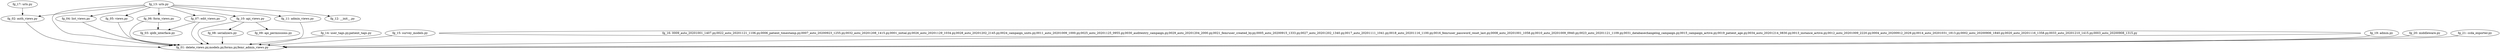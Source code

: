 digraph G { 
"fg_02: auth_views.py" -> "fg_01: delete_views.py,models.py,forms.py,femr_admin_views.py"; 
"fg_04: list_views.py" -> "fg_01: delete_views.py,models.py,forms.py,femr_admin_views.py"; 
"fg_05: views.py" -> "fg_01: delete_views.py,models.py,forms.py,femr_admin_views.py"; 
"fg_06: form_views.py" -> "fg_03: qldb_interface.py"; 
"fg_06: form_views.py" -> "fg_01: delete_views.py,models.py,forms.py,femr_admin_views.py"; 
"fg_07: edit_views.py" -> "fg_03: qldb_interface.py"; 
"fg_07: edit_views.py" -> "fg_01: delete_views.py,models.py,forms.py,femr_admin_views.py"; 
"fg_08: serializers.py" -> "fg_01: delete_views.py,models.py,forms.py,femr_admin_views.py"; 
"fg_10: api_views.py" -> "fg_01: delete_views.py,models.py,forms.py,femr_admin_views.py"; 
"fg_10: api_views.py" -> "fg_09: api_permissions.py"; 
"fg_10: api_views.py" -> "fg_08: serializers.py"; 
"fg_11: admin_views.py" -> "fg_01: delete_views.py,models.py,forms.py,femr_admin_views.py"; 
"fg_13: urls.py" -> "fg_01: delete_views.py,models.py,forms.py,femr_admin_views.py"; 
"fg_13: urls.py" -> "fg_04: list_views.py"; 
"fg_13: urls.py" -> "fg_05: views.py"; 
"fg_13: urls.py" -> "fg_12: __init__.py"; 
"fg_13: urls.py" -> "fg_07: edit_views.py"; 
"fg_13: urls.py" -> "fg_11: admin_views.py"; 
"fg_13: urls.py" -> "fg_02: auth_views.py"; 
"fg_13: urls.py" -> "fg_06: form_views.py"; 
"fg_13: urls.py" -> "fg_10: api_views.py"; 
"fg_14: user_tags.py,patient_tags.py" -> "fg_01: delete_views.py,models.py,forms.py,femr_admin_views.py"; 
"fg_15: survey_models.py" -> "fg_01: delete_views.py,models.py,forms.py,femr_admin_views.py"; 
"fg_16: 0009_auto_20201001_1407.py,0022_auto_20201121_1106.py,0006_patient_timestamp.py,0007_auto_20200923_1255.py,0032_auto_20201208_1415.py,0001_initial.py,0026_auto_20201129_1034.py,0028_auto_20201202_2145.py,0024_campaign_units.py,0011_auto_20201009_1000.py,0025_auto_20201125_0955.py,0030_auditentry_campaign.py,0029_auto_20201204_2000.py,0021_femruser_created_by.py,0005_auto_20200915_1333.py,0027_auto_20201202_1340.py,0017_auto_20201111_1041.py,0018_auto_20201116_1100.py,0016_femruser_password_reset_last.py,0008_auto_20201001_1058.py,0010_auto_20201009_0940.py,0023_auto_20201121_1109.py,0031_databasechangelog_campaign.py,0015_campaign_active.py,0019_patient_age.py,0034_auto_20201214_0830.py,0013_instance_active.py,0012_auto_20201009_2220.py,0004_auto_20200912_2029.py,0014_auto_20201031_1813.py,0002_auto_20200906_1840.py,0020_auto_20201116_1358.py,0033_auto_20201210_1415.py,0003_auto_20200908_1315.py" -> "fg_01: delete_views.py,models.py,forms.py,femr_admin_views.py"; 
"fg_17: urls.py" -> "fg_02: auth_views.py"; 
"fg_19: admin.py" -> "fg_01: delete_views.py,models.py,forms.py,femr_admin_views.py"; 
"fg_20: middleware.py" -> "fg_01: delete_views.py,models.py,forms.py,femr_admin_views.py"; 
"fg_21: ccda_exporter.py" -> "fg_01: delete_views.py,models.py,forms.py,femr_admin_views.py"; 
}